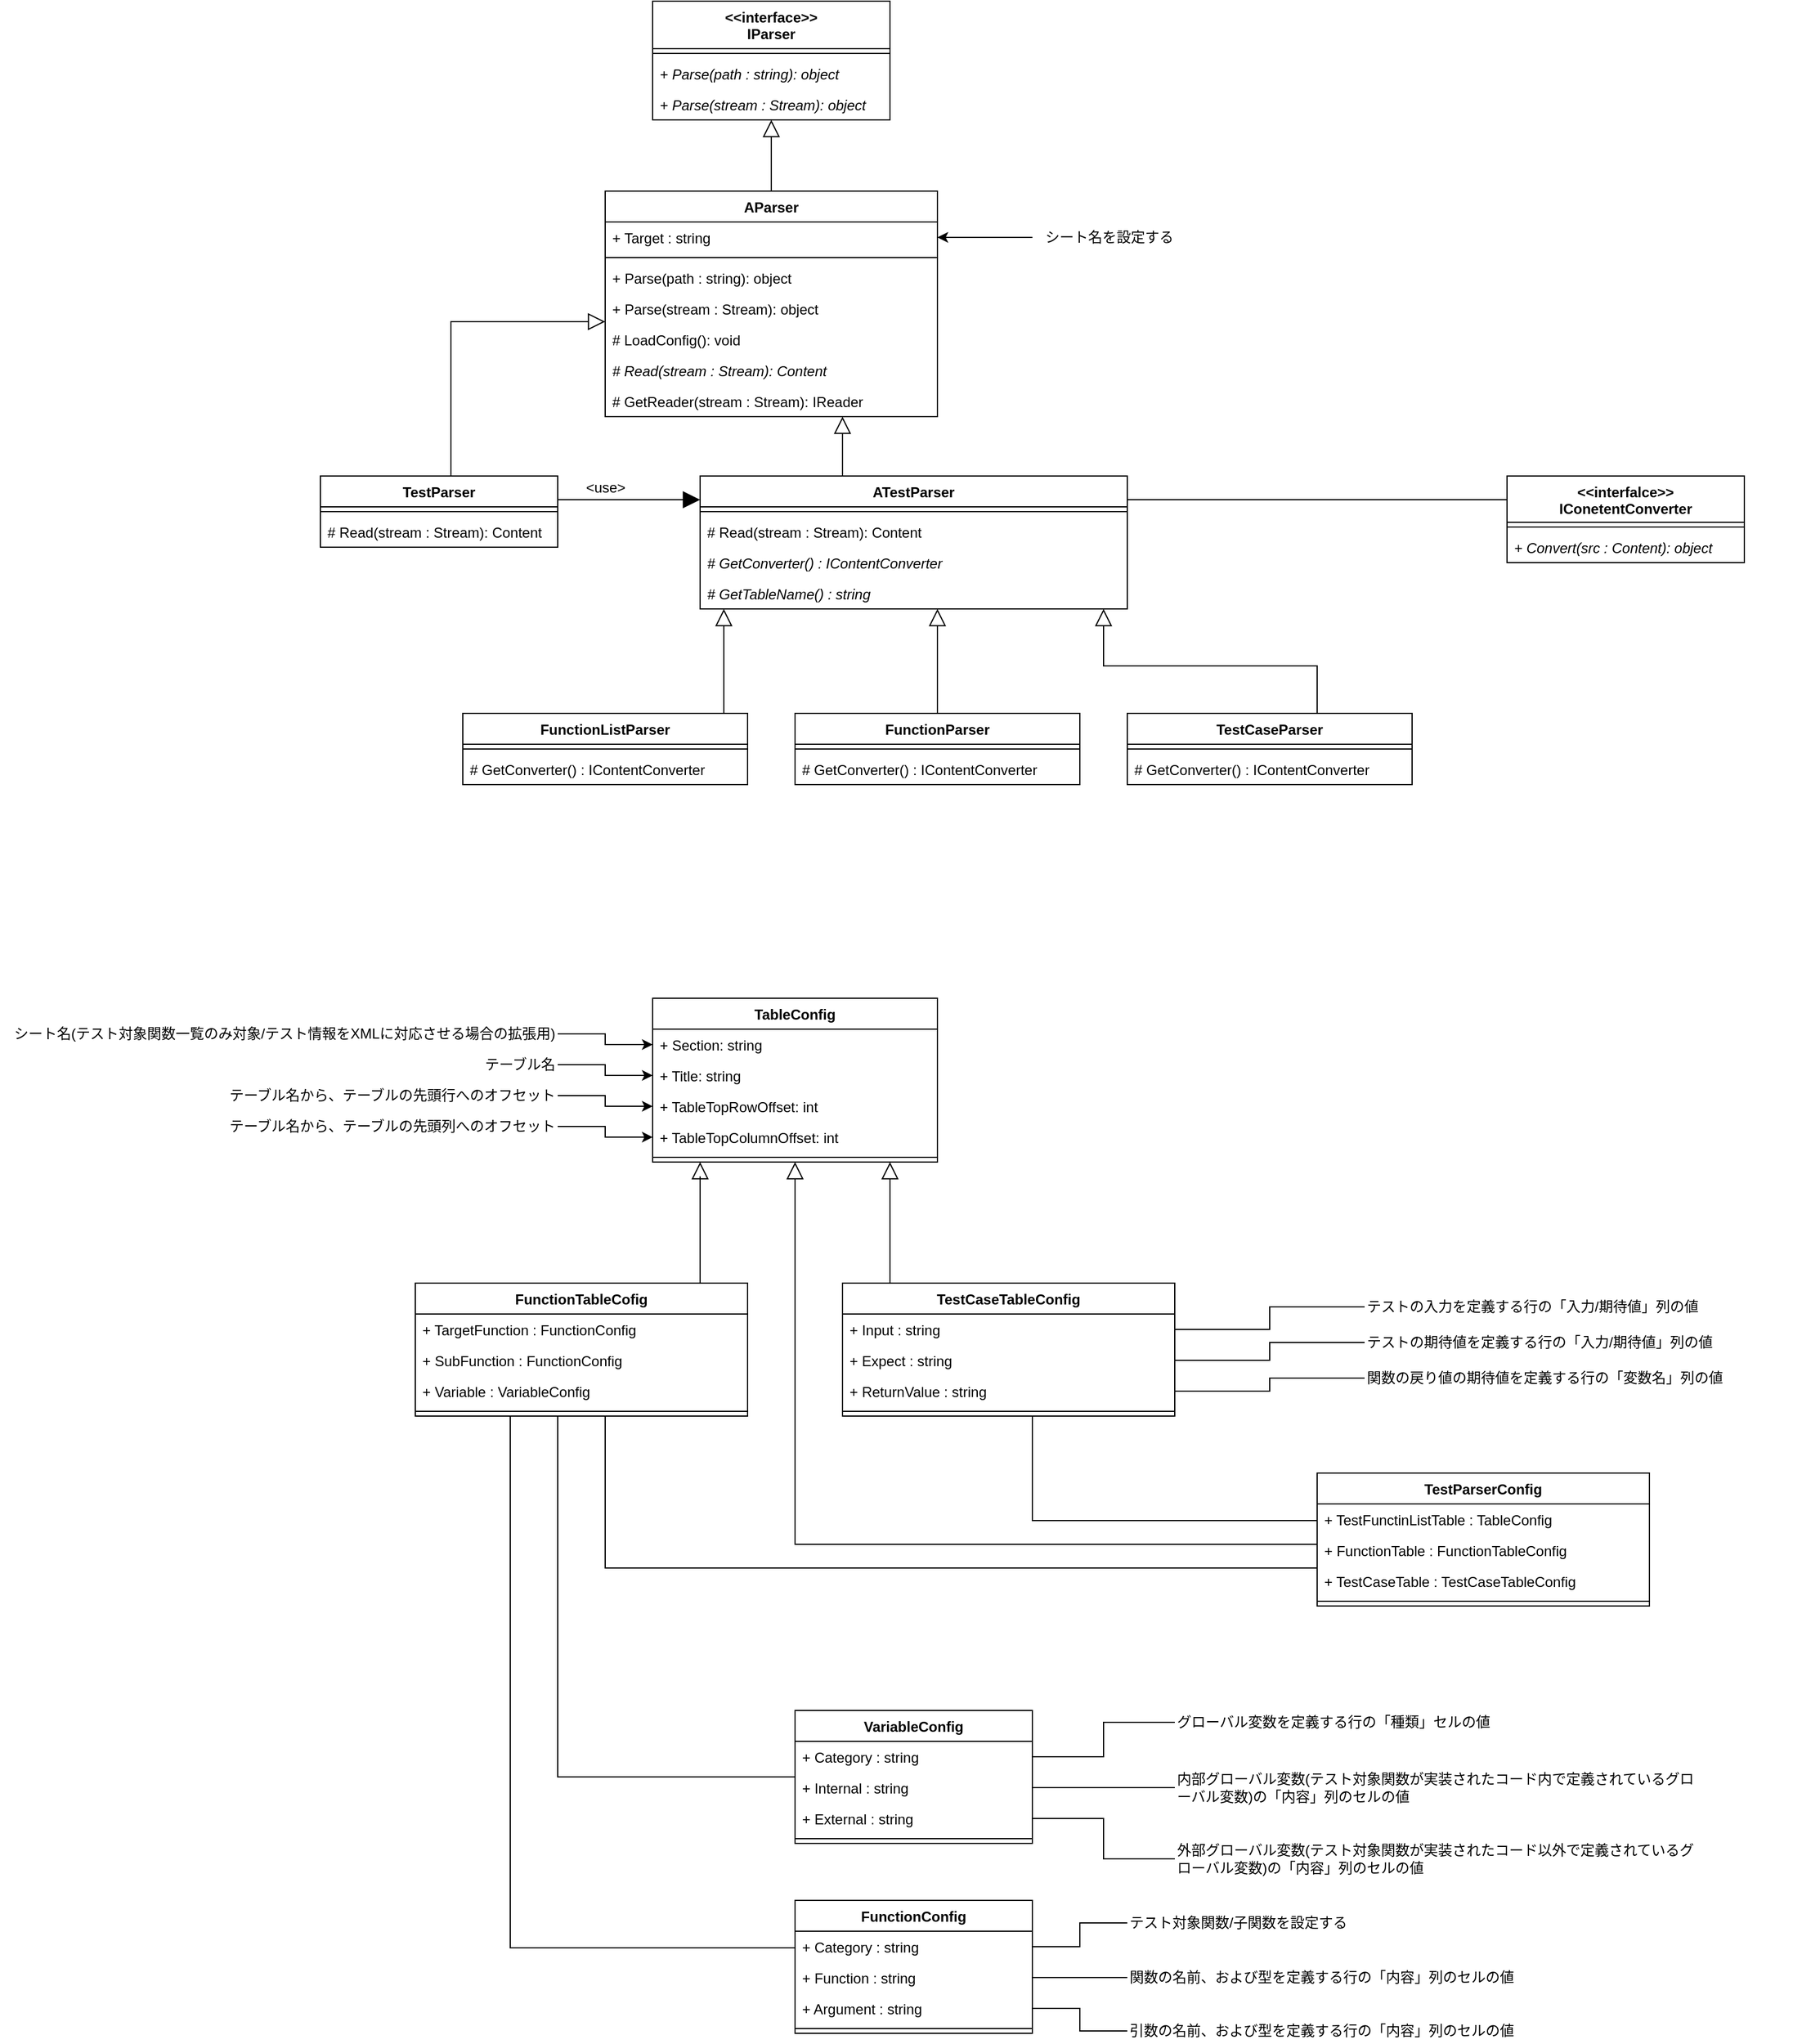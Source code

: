 <mxfile version="12.4.2" type="device" pages="1"><diagram id="spTHavCMqYScO8YYQ04V" name="クラス図"><mxGraphModel dx="1360" dy="862" grid="1" gridSize="10" guides="1" tooltips="1" connect="1" arrows="1" fold="1" page="1" pageScale="1" pageWidth="827" pageHeight="1169" math="0" shadow="0"><root><mxCell id="0"/><mxCell id="1" parent="0"/><mxCell id="JK7-6_gLoNst5rcJjEf--2" value="&lt;&lt;interface&gt;&gt;&#10;IParser" style="swimlane;fontStyle=1;align=center;verticalAlign=top;childLayout=stackLayout;horizontal=1;startSize=40;horizontalStack=0;resizeParent=1;resizeParentMax=0;resizeLast=0;collapsible=1;marginBottom=0;" parent="1" vertex="1"><mxGeometry x="600" y="40" width="200" height="100" as="geometry"/></mxCell><mxCell id="JK7-6_gLoNst5rcJjEf--4" value="" style="line;strokeWidth=1;fillColor=none;align=left;verticalAlign=middle;spacingTop=-1;spacingLeft=3;spacingRight=3;rotatable=0;labelPosition=right;points=[];portConstraint=eastwest;" parent="JK7-6_gLoNst5rcJjEf--2" vertex="1"><mxGeometry y="40" width="200" height="8" as="geometry"/></mxCell><mxCell id="JK7-6_gLoNst5rcJjEf--5" value="+ Parse(path : string): object" style="text;strokeColor=none;fillColor=none;align=left;verticalAlign=top;spacingLeft=4;spacingRight=4;overflow=hidden;rotatable=0;points=[[0,0.5],[1,0.5]];portConstraint=eastwest;fontStyle=2" parent="JK7-6_gLoNst5rcJjEf--2" vertex="1"><mxGeometry y="48" width="200" height="26" as="geometry"/></mxCell><mxCell id="JK7-6_gLoNst5rcJjEf--7" value="+ Parse(stream : Stream): object" style="text;strokeColor=none;fillColor=none;align=left;verticalAlign=top;spacingLeft=4;spacingRight=4;overflow=hidden;rotatable=0;points=[[0,0.5],[1,0.5]];portConstraint=eastwest;fontStyle=2" parent="JK7-6_gLoNst5rcJjEf--2" vertex="1"><mxGeometry y="74" width="200" height="26" as="geometry"/></mxCell><mxCell id="JK7-6_gLoNst5rcJjEf--14" style="edgeStyle=orthogonalEdgeStyle;rounded=0;orthogonalLoop=1;jettySize=auto;html=1;endArrow=block;endFill=0;endSize=12;" parent="1" source="JK7-6_gLoNst5rcJjEf--8" target="G8V6XfRNTD5osLFjZDL1-2" edge="1"><mxGeometry relative="1" as="geometry"><Array as="points"><mxPoint x="430" y="310"/></Array></mxGeometry></mxCell><mxCell id="JK7-6_gLoNst5rcJjEf--54" style="edgeStyle=orthogonalEdgeStyle;rounded=0;orthogonalLoop=1;jettySize=auto;html=1;endArrow=block;endFill=1;endSize=12;" parent="1" source="JK7-6_gLoNst5rcJjEf--8" target="JK7-6_gLoNst5rcJjEf--15" edge="1"><mxGeometry relative="1" as="geometry"><Array as="points"><mxPoint x="630" y="460"/><mxPoint x="630" y="460"/></Array></mxGeometry></mxCell><mxCell id="JK7-6_gLoNst5rcJjEf--72" value="&amp;lt;use&amp;gt;" style="text;html=1;align=center;verticalAlign=middle;resizable=0;points=[];;labelBackgroundColor=#ffffff;" parent="JK7-6_gLoNst5rcJjEf--54" vertex="1" connectable="0"><mxGeometry x="-0.267" y="-2" relative="1" as="geometry"><mxPoint x="-4" y="-12" as="offset"/></mxGeometry></mxCell><mxCell id="JK7-6_gLoNst5rcJjEf--8" value="TestParser" style="swimlane;fontStyle=1;align=center;verticalAlign=top;childLayout=stackLayout;horizontal=1;startSize=26;horizontalStack=0;resizeParent=1;resizeParentMax=0;resizeLast=0;collapsible=1;marginBottom=0;" parent="1" vertex="1"><mxGeometry x="320" y="440" width="200" height="60" as="geometry"/></mxCell><mxCell id="JK7-6_gLoNst5rcJjEf--10" value="" style="line;strokeWidth=1;fillColor=none;align=left;verticalAlign=middle;spacingTop=-1;spacingLeft=3;spacingRight=3;rotatable=0;labelPosition=right;points=[];portConstraint=eastwest;" parent="JK7-6_gLoNst5rcJjEf--8" vertex="1"><mxGeometry y="26" width="200" height="8" as="geometry"/></mxCell><mxCell id="G8V6XfRNTD5osLFjZDL1-13" value="# Read(stream : Stream): Content" style="text;strokeColor=none;fillColor=none;align=left;verticalAlign=top;spacingLeft=4;spacingRight=4;overflow=hidden;rotatable=0;points=[[0,0.5],[1,0.5]];portConstraint=eastwest;fontStyle=0" parent="JK7-6_gLoNst5rcJjEf--8" vertex="1"><mxGeometry y="34" width="200" height="26" as="geometry"/></mxCell><mxCell id="JK7-6_gLoNst5rcJjEf--35" style="edgeStyle=orthogonalEdgeStyle;rounded=0;orthogonalLoop=1;jettySize=auto;html=1;endArrow=block;endFill=0;endSize=12;" parent="1" source="JK7-6_gLoNst5rcJjEf--15" target="G8V6XfRNTD5osLFjZDL1-2" edge="1"><mxGeometry relative="1" as="geometry"><Array as="points"><mxPoint x="760" y="410"/><mxPoint x="760" y="410"/></Array></mxGeometry></mxCell><mxCell id="jK2GOUPiopBh1PpZ3Sit-5" style="edgeStyle=orthogonalEdgeStyle;rounded=0;orthogonalLoop=1;jettySize=auto;html=1;endArrow=none;endFill=0;" edge="1" parent="1" source="JK7-6_gLoNst5rcJjEf--15" target="jK2GOUPiopBh1PpZ3Sit-1"><mxGeometry relative="1" as="geometry"><Array as="points"><mxPoint x="1170" y="460"/><mxPoint x="1170" y="460"/></Array></mxGeometry></mxCell><mxCell id="JK7-6_gLoNst5rcJjEf--15" value="ATestParser" style="swimlane;fontStyle=1;align=center;verticalAlign=top;childLayout=stackLayout;horizontal=1;startSize=26;horizontalStack=0;resizeParent=1;resizeParentMax=0;resizeLast=0;collapsible=1;marginBottom=0;" parent="1" vertex="1"><mxGeometry x="640" y="440" width="360" height="112" as="geometry"/></mxCell><mxCell id="JK7-6_gLoNst5rcJjEf--17" value="" style="line;strokeWidth=1;fillColor=none;align=left;verticalAlign=middle;spacingTop=-1;spacingLeft=3;spacingRight=3;rotatable=0;labelPosition=right;points=[];portConstraint=eastwest;" parent="JK7-6_gLoNst5rcJjEf--15" vertex="1"><mxGeometry y="26" width="360" height="8" as="geometry"/></mxCell><mxCell id="G8V6XfRNTD5osLFjZDL1-14" value="# Read(stream : Stream): Content" style="text;strokeColor=none;fillColor=none;align=left;verticalAlign=top;spacingLeft=4;spacingRight=4;overflow=hidden;rotatable=0;points=[[0,0.5],[1,0.5]];portConstraint=eastwest;fontStyle=0" parent="JK7-6_gLoNst5rcJjEf--15" vertex="1"><mxGeometry y="34" width="360" height="26" as="geometry"/></mxCell><mxCell id="JK7-6_gLoNst5rcJjEf--24" value="# GetConverter() : IContentConverter" style="text;strokeColor=none;fillColor=none;align=left;verticalAlign=top;spacingLeft=4;spacingRight=4;overflow=hidden;rotatable=0;points=[[0,0.5],[1,0.5]];portConstraint=eastwest;fontStyle=2" parent="JK7-6_gLoNst5rcJjEf--15" vertex="1"><mxGeometry y="60" width="360" height="26" as="geometry"/></mxCell><mxCell id="GQNE3I5-sgwku4yrXlAy-1" value="# GetTableName() : string" style="text;strokeColor=none;fillColor=none;align=left;verticalAlign=top;spacingLeft=4;spacingRight=4;overflow=hidden;rotatable=0;points=[[0,0.5],[1,0.5]];portConstraint=eastwest;fontStyle=2" parent="JK7-6_gLoNst5rcJjEf--15" vertex="1"><mxGeometry y="86" width="360" height="26" as="geometry"/></mxCell><mxCell id="JK7-6_gLoNst5rcJjEf--41" style="edgeStyle=orthogonalEdgeStyle;rounded=0;orthogonalLoop=1;jettySize=auto;html=1;endArrow=block;endFill=0;endSize=12;" parent="1" source="JK7-6_gLoNst5rcJjEf--36" target="JK7-6_gLoNst5rcJjEf--15" edge="1"><mxGeometry relative="1" as="geometry"><Array as="points"><mxPoint x="660" y="630"/><mxPoint x="660" y="630"/></Array></mxGeometry></mxCell><mxCell id="JK7-6_gLoNst5rcJjEf--36" value="FunctionListParser" style="swimlane;fontStyle=1;align=center;verticalAlign=top;childLayout=stackLayout;horizontal=1;startSize=26;horizontalStack=0;resizeParent=1;resizeParentMax=0;resizeLast=0;collapsible=1;marginBottom=0;" parent="1" vertex="1"><mxGeometry x="440" y="640" width="240" height="60" as="geometry"/></mxCell><mxCell id="JK7-6_gLoNst5rcJjEf--38" value="" style="line;strokeWidth=1;fillColor=none;align=left;verticalAlign=middle;spacingTop=-1;spacingLeft=3;spacingRight=3;rotatable=0;labelPosition=right;points=[];portConstraint=eastwest;" parent="JK7-6_gLoNst5rcJjEf--36" vertex="1"><mxGeometry y="26" width="240" height="8" as="geometry"/></mxCell><mxCell id="JK7-6_gLoNst5rcJjEf--55" value="# GetConverter() : IContentConverter" style="text;strokeColor=none;fillColor=none;align=left;verticalAlign=top;spacingLeft=4;spacingRight=4;overflow=hidden;rotatable=0;points=[[0,0.5],[1,0.5]];portConstraint=eastwest;fontStyle=0" parent="JK7-6_gLoNst5rcJjEf--36" vertex="1"><mxGeometry y="34" width="240" height="26" as="geometry"/></mxCell><mxCell id="JK7-6_gLoNst5rcJjEf--48" style="edgeStyle=orthogonalEdgeStyle;rounded=0;orthogonalLoop=1;jettySize=auto;html=1;endArrow=block;endFill=0;endSize=12;" parent="1" source="JK7-6_gLoNst5rcJjEf--44" target="JK7-6_gLoNst5rcJjEf--15" edge="1"><mxGeometry relative="1" as="geometry"><Array as="points"><mxPoint x="840" y="700"/><mxPoint x="840" y="700"/></Array></mxGeometry></mxCell><mxCell id="JK7-6_gLoNst5rcJjEf--44" value="FunctionParser" style="swimlane;fontStyle=1;align=center;verticalAlign=top;childLayout=stackLayout;horizontal=1;startSize=26;horizontalStack=0;resizeParent=1;resizeParentMax=0;resizeLast=0;collapsible=1;marginBottom=0;" parent="1" vertex="1"><mxGeometry x="720" y="640" width="240" height="60" as="geometry"/></mxCell><mxCell id="JK7-6_gLoNst5rcJjEf--46" value="" style="line;strokeWidth=1;fillColor=none;align=left;verticalAlign=middle;spacingTop=-1;spacingLeft=3;spacingRight=3;rotatable=0;labelPosition=right;points=[];portConstraint=eastwest;" parent="JK7-6_gLoNst5rcJjEf--44" vertex="1"><mxGeometry y="26" width="240" height="8" as="geometry"/></mxCell><mxCell id="JK7-6_gLoNst5rcJjEf--56" value="# GetConverter() : IContentConverter" style="text;strokeColor=none;fillColor=none;align=left;verticalAlign=top;spacingLeft=4;spacingRight=4;overflow=hidden;rotatable=0;points=[[0,0.5],[1,0.5]];portConstraint=eastwest;fontStyle=0" parent="JK7-6_gLoNst5rcJjEf--44" vertex="1"><mxGeometry y="34" width="240" height="26" as="geometry"/></mxCell><mxCell id="JK7-6_gLoNst5rcJjEf--53" style="edgeStyle=orthogonalEdgeStyle;rounded=0;orthogonalLoop=1;jettySize=auto;html=1;endArrow=block;endFill=0;endSize=12;" parent="1" source="JK7-6_gLoNst5rcJjEf--49" target="JK7-6_gLoNst5rcJjEf--15" edge="1"><mxGeometry relative="1" as="geometry"><Array as="points"><mxPoint x="1160" y="600"/><mxPoint x="980" y="600"/></Array></mxGeometry></mxCell><mxCell id="JK7-6_gLoNst5rcJjEf--49" value="TestCaseParser" style="swimlane;fontStyle=1;align=center;verticalAlign=top;childLayout=stackLayout;horizontal=1;startSize=26;horizontalStack=0;resizeParent=1;resizeParentMax=0;resizeLast=0;collapsible=1;marginBottom=0;" parent="1" vertex="1"><mxGeometry x="1000" y="640" width="240" height="60" as="geometry"/></mxCell><mxCell id="JK7-6_gLoNst5rcJjEf--51" value="" style="line;strokeWidth=1;fillColor=none;align=left;verticalAlign=middle;spacingTop=-1;spacingLeft=3;spacingRight=3;rotatable=0;labelPosition=right;points=[];portConstraint=eastwest;" parent="JK7-6_gLoNst5rcJjEf--49" vertex="1"><mxGeometry y="26" width="240" height="8" as="geometry"/></mxCell><mxCell id="JK7-6_gLoNst5rcJjEf--57" value="# GetConverter() : IContentConverter" style="text;strokeColor=none;fillColor=none;align=left;verticalAlign=top;spacingLeft=4;spacingRight=4;overflow=hidden;rotatable=0;points=[[0,0.5],[1,0.5]];portConstraint=eastwest;fontStyle=0" parent="JK7-6_gLoNst5rcJjEf--49" vertex="1"><mxGeometry y="34" width="240" height="26" as="geometry"/></mxCell><mxCell id="JK7-6_gLoNst5rcJjEf--74" style="edgeStyle=orthogonalEdgeStyle;rounded=0;orthogonalLoop=1;jettySize=auto;html=1;endArrow=none;endFill=0;endSize=12;" parent="1" source="JK7-6_gLoNst5rcJjEf--59" target="PI6QMXlddFn2ghbUvLN_-33" edge="1"><mxGeometry relative="1" as="geometry"><Array as="points"><mxPoint x="560" y="1360"/></Array></mxGeometry></mxCell><mxCell id="PI6QMXlddFn2ghbUvLN_-66" style="edgeStyle=orthogonalEdgeStyle;rounded=0;orthogonalLoop=1;jettySize=auto;html=1;endArrow=none;endFill=0;endSize=12;" parent="1" source="JK7-6_gLoNst5rcJjEf--59" target="PI6QMXlddFn2ghbUvLN_-41" edge="1"><mxGeometry relative="1" as="geometry"><Array as="points"><mxPoint x="920" y="1320"/></Array></mxGeometry></mxCell><mxCell id="JK7-6_gLoNst5rcJjEf--59" value="TestParserConfig" style="swimlane;fontStyle=1;align=center;verticalAlign=top;childLayout=stackLayout;horizontal=1;startSize=26;horizontalStack=0;resizeParent=1;resizeParentMax=0;resizeLast=0;collapsible=1;marginBottom=0;" parent="1" vertex="1"><mxGeometry x="1160" y="1280" width="280" height="112" as="geometry"/></mxCell><mxCell id="JK7-6_gLoNst5rcJjEf--60" value="+ TestFunctinListTable : TableConfig" style="text;strokeColor=none;fillColor=none;align=left;verticalAlign=top;spacingLeft=4;spacingRight=4;overflow=hidden;rotatable=0;points=[[0,0.5],[1,0.5]];portConstraint=eastwest;" parent="JK7-6_gLoNst5rcJjEf--59" vertex="1"><mxGeometry y="26" width="280" height="26" as="geometry"/></mxCell><mxCell id="JK7-6_gLoNst5rcJjEf--69" value="+ FunctionTable : FunctionTableConfig" style="text;strokeColor=none;fillColor=none;align=left;verticalAlign=top;spacingLeft=4;spacingRight=4;overflow=hidden;rotatable=0;points=[[0,0.5],[1,0.5]];portConstraint=eastwest;" parent="JK7-6_gLoNst5rcJjEf--59" vertex="1"><mxGeometry y="52" width="280" height="26" as="geometry"/></mxCell><mxCell id="JK7-6_gLoNst5rcJjEf--70" value="+ TestCaseTable : TestCaseTableConfig" style="text;strokeColor=none;fillColor=none;align=left;verticalAlign=top;spacingLeft=4;spacingRight=4;overflow=hidden;rotatable=0;points=[[0,0.5],[1,0.5]];portConstraint=eastwest;" parent="JK7-6_gLoNst5rcJjEf--59" vertex="1"><mxGeometry y="78" width="280" height="26" as="geometry"/></mxCell><mxCell id="JK7-6_gLoNst5rcJjEf--61" value="" style="line;strokeWidth=1;fillColor=none;align=left;verticalAlign=middle;spacingTop=-1;spacingLeft=3;spacingRight=3;rotatable=0;labelPosition=right;points=[];portConstraint=eastwest;" parent="JK7-6_gLoNst5rcJjEf--59" vertex="1"><mxGeometry y="104" width="280" height="8" as="geometry"/></mxCell><mxCell id="JK7-6_gLoNst5rcJjEf--63" value="TableConfig" style="swimlane;fontStyle=1;align=center;verticalAlign=top;childLayout=stackLayout;horizontal=1;startSize=26;horizontalStack=0;resizeParent=1;resizeParentMax=0;resizeLast=0;collapsible=1;marginBottom=0;" parent="1" vertex="1"><mxGeometry x="600" y="880" width="240" height="138" as="geometry"/></mxCell><mxCell id="JK7-6_gLoNst5rcJjEf--64" value="+ Section: string" style="text;strokeColor=none;fillColor=none;align=left;verticalAlign=top;spacingLeft=4;spacingRight=4;overflow=hidden;rotatable=0;points=[[0,0.5],[1,0.5]];portConstraint=eastwest;" parent="JK7-6_gLoNst5rcJjEf--63" vertex="1"><mxGeometry y="26" width="240" height="26" as="geometry"/></mxCell><mxCell id="JK7-6_gLoNst5rcJjEf--68" value="+ Title: string" style="text;strokeColor=none;fillColor=none;align=left;verticalAlign=top;spacingLeft=4;spacingRight=4;overflow=hidden;rotatable=0;points=[[0,0.5],[1,0.5]];portConstraint=eastwest;" parent="JK7-6_gLoNst5rcJjEf--63" vertex="1"><mxGeometry y="52" width="240" height="26" as="geometry"/></mxCell><mxCell id="JK7-6_gLoNst5rcJjEf--66" value="+ TableTopRowOffset: int" style="text;strokeColor=none;fillColor=none;align=left;verticalAlign=top;spacingLeft=4;spacingRight=4;overflow=hidden;rotatable=0;points=[[0,0.5],[1,0.5]];portConstraint=eastwest;" parent="JK7-6_gLoNst5rcJjEf--63" vertex="1"><mxGeometry y="78" width="240" height="26" as="geometry"/></mxCell><mxCell id="JK7-6_gLoNst5rcJjEf--67" value="+ TableTopColumnOffset: int" style="text;strokeColor=none;fillColor=none;align=left;verticalAlign=top;spacingLeft=4;spacingRight=4;overflow=hidden;rotatable=0;points=[[0,0.5],[1,0.5]];portConstraint=eastwest;" parent="JK7-6_gLoNst5rcJjEf--63" vertex="1"><mxGeometry y="104" width="240" height="26" as="geometry"/></mxCell><mxCell id="JK7-6_gLoNst5rcJjEf--65" value="" style="line;strokeWidth=1;fillColor=none;align=left;verticalAlign=middle;spacingTop=-1;spacingLeft=3;spacingRight=3;rotatable=0;labelPosition=right;points=[];portConstraint=eastwest;" parent="JK7-6_gLoNst5rcJjEf--63" vertex="1"><mxGeometry y="130" width="240" height="8" as="geometry"/></mxCell><mxCell id="G8V6XfRNTD5osLFjZDL1-12" style="edgeStyle=orthogonalEdgeStyle;rounded=0;orthogonalLoop=1;jettySize=auto;html=1;endSize=12;endArrow=block;endFill=0;" parent="1" source="G8V6XfRNTD5osLFjZDL1-2" target="JK7-6_gLoNst5rcJjEf--2" edge="1"><mxGeometry relative="1" as="geometry"><Array as="points"><mxPoint x="700" y="220"/><mxPoint x="700" y="220"/></Array></mxGeometry></mxCell><mxCell id="G8V6XfRNTD5osLFjZDL1-2" value="AParser" style="swimlane;fontStyle=1;align=center;verticalAlign=top;childLayout=stackLayout;horizontal=1;startSize=26;horizontalStack=0;resizeParent=1;resizeParentMax=0;resizeLast=0;collapsible=1;marginBottom=0;" parent="1" vertex="1"><mxGeometry x="560" y="200" width="280" height="190" as="geometry"/></mxCell><mxCell id="G8V6XfRNTD5osLFjZDL1-1" value="+ Target : string" style="text;strokeColor=none;fillColor=none;align=left;verticalAlign=top;spacingLeft=4;spacingRight=4;overflow=hidden;rotatable=0;points=[[0,0.5],[1,0.5]];portConstraint=eastwest;fontStyle=0" parent="G8V6XfRNTD5osLFjZDL1-2" vertex="1"><mxGeometry y="26" width="280" height="26" as="geometry"/></mxCell><mxCell id="G8V6XfRNTD5osLFjZDL1-4" value="" style="line;strokeWidth=1;fillColor=none;align=left;verticalAlign=middle;spacingTop=-1;spacingLeft=3;spacingRight=3;rotatable=0;labelPosition=right;points=[];portConstraint=eastwest;" parent="G8V6XfRNTD5osLFjZDL1-2" vertex="1"><mxGeometry y="52" width="280" height="8" as="geometry"/></mxCell><mxCell id="G8V6XfRNTD5osLFjZDL1-5" value="+ Parse(path : string): object" style="text;strokeColor=none;fillColor=none;align=left;verticalAlign=top;spacingLeft=4;spacingRight=4;overflow=hidden;rotatable=0;points=[[0,0.5],[1,0.5]];portConstraint=eastwest;fontStyle=0" parent="G8V6XfRNTD5osLFjZDL1-2" vertex="1"><mxGeometry y="60" width="280" height="26" as="geometry"/></mxCell><mxCell id="G8V6XfRNTD5osLFjZDL1-6" value="+ Parse(stream : Stream): object" style="text;strokeColor=none;fillColor=none;align=left;verticalAlign=top;spacingLeft=4;spacingRight=4;overflow=hidden;rotatable=0;points=[[0,0.5],[1,0.5]];portConstraint=eastwest;fontStyle=0" parent="G8V6XfRNTD5osLFjZDL1-2" vertex="1"><mxGeometry y="86" width="280" height="26" as="geometry"/></mxCell><mxCell id="GQNE3I5-sgwku4yrXlAy-4" value="# LoadConfig(): void" style="text;strokeColor=none;fillColor=none;align=left;verticalAlign=top;spacingLeft=4;spacingRight=4;overflow=hidden;rotatable=0;points=[[0,0.5],[1,0.5]];portConstraint=eastwest;fontStyle=0" parent="G8V6XfRNTD5osLFjZDL1-2" vertex="1"><mxGeometry y="112" width="280" height="26" as="geometry"/></mxCell><mxCell id="G8V6XfRNTD5osLFjZDL1-8" value="# Read(stream : Stream): Content" style="text;strokeColor=none;fillColor=none;align=left;verticalAlign=top;spacingLeft=4;spacingRight=4;overflow=hidden;rotatable=0;points=[[0,0.5],[1,0.5]];portConstraint=eastwest;fontStyle=2" parent="G8V6XfRNTD5osLFjZDL1-2" vertex="1"><mxGeometry y="138" width="280" height="26" as="geometry"/></mxCell><mxCell id="PI6QMXlddFn2ghbUvLN_-1" value="# GetReader(stream : Stream): IReader" style="text;strokeColor=none;fillColor=none;align=left;verticalAlign=top;spacingLeft=4;spacingRight=4;overflow=hidden;rotatable=0;points=[[0,0.5],[1,0.5]];portConstraint=eastwest;fontStyle=0" parent="G8V6XfRNTD5osLFjZDL1-2" vertex="1"><mxGeometry y="164" width="280" height="26" as="geometry"/></mxCell><mxCell id="PI6QMXlddFn2ghbUvLN_-4" style="edgeStyle=orthogonalEdgeStyle;rounded=0;orthogonalLoop=1;jettySize=auto;html=1;" parent="1" source="PI6QMXlddFn2ghbUvLN_-3" target="JK7-6_gLoNst5rcJjEf--68" edge="1"><mxGeometry relative="1" as="geometry"/></mxCell><mxCell id="PI6QMXlddFn2ghbUvLN_-3" value="テーブル名" style="text;html=1;strokeColor=none;fillColor=none;align=right;verticalAlign=middle;whiteSpace=wrap;rounded=0;" parent="1" vertex="1"><mxGeometry x="427" y="926" width="93" height="20" as="geometry"/></mxCell><mxCell id="PI6QMXlddFn2ghbUvLN_-6" style="edgeStyle=orthogonalEdgeStyle;rounded=0;orthogonalLoop=1;jettySize=auto;html=1;" parent="1" source="PI6QMXlddFn2ghbUvLN_-5" target="JK7-6_gLoNst5rcJjEf--64" edge="1"><mxGeometry relative="1" as="geometry"><Array as="points"/></mxGeometry></mxCell><mxCell id="PI6QMXlddFn2ghbUvLN_-5" value="シート名(テスト対象関数一覧のみ対象/テスト情報をXMLに対応させる場合の拡張用)" style="text;html=1;strokeColor=none;fillColor=none;align=right;verticalAlign=middle;whiteSpace=wrap;rounded=0;" parent="1" vertex="1"><mxGeometry x="50" y="900" width="470" height="20" as="geometry"/></mxCell><mxCell id="PI6QMXlddFn2ghbUvLN_-8" style="edgeStyle=orthogonalEdgeStyle;rounded=0;orthogonalLoop=1;jettySize=auto;html=1;" parent="1" source="PI6QMXlddFn2ghbUvLN_-7" target="JK7-6_gLoNst5rcJjEf--66" edge="1"><mxGeometry relative="1" as="geometry"/></mxCell><mxCell id="PI6QMXlddFn2ghbUvLN_-7" value="テーブル名から、テーブルの先頭行へのオフセット" style="text;html=1;strokeColor=none;fillColor=none;align=right;verticalAlign=middle;whiteSpace=wrap;rounded=0;" parent="1" vertex="1"><mxGeometry x="187" y="952" width="333" height="20" as="geometry"/></mxCell><mxCell id="PI6QMXlddFn2ghbUvLN_-10" style="edgeStyle=orthogonalEdgeStyle;rounded=0;orthogonalLoop=1;jettySize=auto;html=1;" parent="1" source="PI6QMXlddFn2ghbUvLN_-9" target="JK7-6_gLoNst5rcJjEf--67" edge="1"><mxGeometry relative="1" as="geometry"/></mxCell><mxCell id="PI6QMXlddFn2ghbUvLN_-9" value="テーブル名から、テーブルの先頭列へのオフセット" style="text;html=1;strokeColor=none;fillColor=none;align=right;verticalAlign=middle;whiteSpace=wrap;rounded=0;" parent="1" vertex="1"><mxGeometry x="187" y="978" width="333" height="20" as="geometry"/></mxCell><mxCell id="PI6QMXlddFn2ghbUvLN_-18" value="FunctionConfig" style="swimlane;fontStyle=1;align=center;verticalAlign=top;childLayout=stackLayout;horizontal=1;startSize=26;horizontalStack=0;resizeParent=1;resizeParentMax=0;resizeLast=0;collapsible=1;marginBottom=0;" parent="1" vertex="1"><mxGeometry x="720" y="1640" width="200" height="112" as="geometry"/></mxCell><mxCell id="PI6QMXlddFn2ghbUvLN_-19" value="+ Category : string" style="text;strokeColor=none;fillColor=none;align=left;verticalAlign=top;spacingLeft=4;spacingRight=4;overflow=hidden;rotatable=0;points=[[0,0.5],[1,0.5]];portConstraint=eastwest;" parent="PI6QMXlddFn2ghbUvLN_-18" vertex="1"><mxGeometry y="26" width="200" height="26" as="geometry"/></mxCell><mxCell id="PI6QMXlddFn2ghbUvLN_-20" value="+ Function : string" style="text;strokeColor=none;fillColor=none;align=left;verticalAlign=top;spacingLeft=4;spacingRight=4;overflow=hidden;rotatable=0;points=[[0,0.5],[1,0.5]];portConstraint=eastwest;" parent="PI6QMXlddFn2ghbUvLN_-18" vertex="1"><mxGeometry y="52" width="200" height="26" as="geometry"/></mxCell><mxCell id="PI6QMXlddFn2ghbUvLN_-21" value="+ Argument : string" style="text;strokeColor=none;fillColor=none;align=left;verticalAlign=top;spacingLeft=4;spacingRight=4;overflow=hidden;rotatable=0;points=[[0,0.5],[1,0.5]];portConstraint=eastwest;" parent="PI6QMXlddFn2ghbUvLN_-18" vertex="1"><mxGeometry y="78" width="200" height="26" as="geometry"/></mxCell><mxCell id="PI6QMXlddFn2ghbUvLN_-22" value="" style="line;strokeWidth=1;fillColor=none;align=left;verticalAlign=middle;spacingTop=-1;spacingLeft=3;spacingRight=3;rotatable=0;labelPosition=right;points=[];portConstraint=eastwest;" parent="PI6QMXlddFn2ghbUvLN_-18" vertex="1"><mxGeometry y="104" width="200" height="8" as="geometry"/></mxCell><mxCell id="PI6QMXlddFn2ghbUvLN_-28" value="VariableConfig" style="swimlane;fontStyle=1;align=center;verticalAlign=top;childLayout=stackLayout;horizontal=1;startSize=26;horizontalStack=0;resizeParent=1;resizeParentMax=0;resizeLast=0;collapsible=1;marginBottom=0;" parent="1" vertex="1"><mxGeometry x="720" y="1480" width="200" height="112" as="geometry"/></mxCell><mxCell id="PI6QMXlddFn2ghbUvLN_-29" value="+ Category : string" style="text;strokeColor=none;fillColor=none;align=left;verticalAlign=top;spacingLeft=4;spacingRight=4;overflow=hidden;rotatable=0;points=[[0,0.5],[1,0.5]];portConstraint=eastwest;" parent="PI6QMXlddFn2ghbUvLN_-28" vertex="1"><mxGeometry y="26" width="200" height="26" as="geometry"/></mxCell><mxCell id="PI6QMXlddFn2ghbUvLN_-30" value="+ Internal : string" style="text;strokeColor=none;fillColor=none;align=left;verticalAlign=top;spacingLeft=4;spacingRight=4;overflow=hidden;rotatable=0;points=[[0,0.5],[1,0.5]];portConstraint=eastwest;" parent="PI6QMXlddFn2ghbUvLN_-28" vertex="1"><mxGeometry y="52" width="200" height="26" as="geometry"/></mxCell><mxCell id="PI6QMXlddFn2ghbUvLN_-31" value="+ External : string" style="text;strokeColor=none;fillColor=none;align=left;verticalAlign=top;spacingLeft=4;spacingRight=4;overflow=hidden;rotatable=0;points=[[0,0.5],[1,0.5]];portConstraint=eastwest;" parent="PI6QMXlddFn2ghbUvLN_-28" vertex="1"><mxGeometry y="78" width="200" height="26" as="geometry"/></mxCell><mxCell id="PI6QMXlddFn2ghbUvLN_-32" value="" style="line;strokeWidth=1;fillColor=none;align=left;verticalAlign=middle;spacingTop=-1;spacingLeft=3;spacingRight=3;rotatable=0;labelPosition=right;points=[];portConstraint=eastwest;" parent="PI6QMXlddFn2ghbUvLN_-28" vertex="1"><mxGeometry y="104" width="200" height="8" as="geometry"/></mxCell><mxCell id="PI6QMXlddFn2ghbUvLN_-38" style="edgeStyle=orthogonalEdgeStyle;rounded=0;orthogonalLoop=1;jettySize=auto;html=1;endArrow=block;endFill=0;endSize=12;" parent="1" source="PI6QMXlddFn2ghbUvLN_-33" target="JK7-6_gLoNst5rcJjEf--63" edge="1"><mxGeometry relative="1" as="geometry"><Array as="points"><mxPoint x="640" y="1030"/><mxPoint x="640" y="1030"/></Array></mxGeometry></mxCell><mxCell id="PI6QMXlddFn2ghbUvLN_-39" style="edgeStyle=orthogonalEdgeStyle;rounded=0;orthogonalLoop=1;jettySize=auto;html=1;endArrow=none;endFill=0;endSize=12;" parent="1" source="PI6QMXlddFn2ghbUvLN_-33" target="PI6QMXlddFn2ghbUvLN_-28" edge="1"><mxGeometry relative="1" as="geometry"><Array as="points"><mxPoint x="520" y="1536"/></Array></mxGeometry></mxCell><mxCell id="PI6QMXlddFn2ghbUvLN_-40" style="edgeStyle=orthogonalEdgeStyle;rounded=0;orthogonalLoop=1;jettySize=auto;html=1;endArrow=none;endFill=0;endSize=12;" parent="1" source="PI6QMXlddFn2ghbUvLN_-33" target="PI6QMXlddFn2ghbUvLN_-18" edge="1"><mxGeometry relative="1" as="geometry"><Array as="points"><mxPoint x="480" y="1680"/></Array></mxGeometry></mxCell><mxCell id="PI6QMXlddFn2ghbUvLN_-33" value="FunctionTableCofig" style="swimlane;fontStyle=1;align=center;verticalAlign=top;childLayout=stackLayout;horizontal=1;startSize=26;horizontalStack=0;resizeParent=1;resizeParentMax=0;resizeLast=0;collapsible=1;marginBottom=0;" parent="1" vertex="1"><mxGeometry x="400" y="1120" width="280" height="112" as="geometry"/></mxCell><mxCell id="PI6QMXlddFn2ghbUvLN_-34" value="+ TargetFunction : FunctionConfig" style="text;strokeColor=none;fillColor=none;align=left;verticalAlign=top;spacingLeft=4;spacingRight=4;overflow=hidden;rotatable=0;points=[[0,0.5],[1,0.5]];portConstraint=eastwest;" parent="PI6QMXlddFn2ghbUvLN_-33" vertex="1"><mxGeometry y="26" width="280" height="26" as="geometry"/></mxCell><mxCell id="PI6QMXlddFn2ghbUvLN_-35" value="+ SubFunction : FunctionConfig" style="text;strokeColor=none;fillColor=none;align=left;verticalAlign=top;spacingLeft=4;spacingRight=4;overflow=hidden;rotatable=0;points=[[0,0.5],[1,0.5]];portConstraint=eastwest;" parent="PI6QMXlddFn2ghbUvLN_-33" vertex="1"><mxGeometry y="52" width="280" height="26" as="geometry"/></mxCell><mxCell id="PI6QMXlddFn2ghbUvLN_-36" value="+ Variable : VariableConfig" style="text;strokeColor=none;fillColor=none;align=left;verticalAlign=top;spacingLeft=4;spacingRight=4;overflow=hidden;rotatable=0;points=[[0,0.5],[1,0.5]];portConstraint=eastwest;" parent="PI6QMXlddFn2ghbUvLN_-33" vertex="1"><mxGeometry y="78" width="280" height="26" as="geometry"/></mxCell><mxCell id="PI6QMXlddFn2ghbUvLN_-37" value="" style="line;strokeWidth=1;fillColor=none;align=left;verticalAlign=middle;spacingTop=-1;spacingLeft=3;spacingRight=3;rotatable=0;labelPosition=right;points=[];portConstraint=eastwest;" parent="PI6QMXlddFn2ghbUvLN_-33" vertex="1"><mxGeometry y="104" width="280" height="8" as="geometry"/></mxCell><mxCell id="AJLCiLHEY6lf_zDKLjIT-2" style="edgeStyle=orthogonalEdgeStyle;rounded=0;orthogonalLoop=1;jettySize=auto;html=1;endArrow=block;endFill=0;endSize=12;" parent="1" source="PI6QMXlddFn2ghbUvLN_-41" target="JK7-6_gLoNst5rcJjEf--63" edge="1"><mxGeometry relative="1" as="geometry"><Array as="points"><mxPoint x="800" y="1060"/><mxPoint x="800" y="1060"/></Array></mxGeometry></mxCell><mxCell id="PI6QMXlddFn2ghbUvLN_-41" value="TestCaseTableConfig" style="swimlane;fontStyle=1;align=center;verticalAlign=top;childLayout=stackLayout;horizontal=1;startSize=26;horizontalStack=0;resizeParent=1;resizeParentMax=0;resizeLast=0;collapsible=1;marginBottom=0;" parent="1" vertex="1"><mxGeometry x="760" y="1120" width="280" height="112" as="geometry"/></mxCell><mxCell id="PI6QMXlddFn2ghbUvLN_-42" value="+ Input : string" style="text;strokeColor=none;fillColor=none;align=left;verticalAlign=top;spacingLeft=4;spacingRight=4;overflow=hidden;rotatable=0;points=[[0,0.5],[1,0.5]];portConstraint=eastwest;" parent="PI6QMXlddFn2ghbUvLN_-41" vertex="1"><mxGeometry y="26" width="280" height="26" as="geometry"/></mxCell><mxCell id="PI6QMXlddFn2ghbUvLN_-43" value="+ Expect : string" style="text;strokeColor=none;fillColor=none;align=left;verticalAlign=top;spacingLeft=4;spacingRight=4;overflow=hidden;rotatable=0;points=[[0,0.5],[1,0.5]];portConstraint=eastwest;" parent="PI6QMXlddFn2ghbUvLN_-41" vertex="1"><mxGeometry y="52" width="280" height="26" as="geometry"/></mxCell><mxCell id="PI6QMXlddFn2ghbUvLN_-44" value="+ ReturnValue : string" style="text;strokeColor=none;fillColor=none;align=left;verticalAlign=top;spacingLeft=4;spacingRight=4;overflow=hidden;rotatable=0;points=[[0,0.5],[1,0.5]];portConstraint=eastwest;" parent="PI6QMXlddFn2ghbUvLN_-41" vertex="1"><mxGeometry y="78" width="280" height="26" as="geometry"/></mxCell><mxCell id="PI6QMXlddFn2ghbUvLN_-45" value="" style="line;strokeWidth=1;fillColor=none;align=left;verticalAlign=middle;spacingTop=-1;spacingLeft=3;spacingRight=3;rotatable=0;labelPosition=right;points=[];portConstraint=eastwest;" parent="PI6QMXlddFn2ghbUvLN_-41" vertex="1"><mxGeometry y="104" width="280" height="8" as="geometry"/></mxCell><mxCell id="PI6QMXlddFn2ghbUvLN_-47" style="edgeStyle=orthogonalEdgeStyle;rounded=0;orthogonalLoop=1;jettySize=auto;html=1;endArrow=none;endFill=0;endSize=12;" parent="1" source="PI6QMXlddFn2ghbUvLN_-46" target="PI6QMXlddFn2ghbUvLN_-19" edge="1"><mxGeometry relative="1" as="geometry"/></mxCell><mxCell id="PI6QMXlddFn2ghbUvLN_-46" value="テスト対象関数/子関数を設定する" style="text;html=1;strokeColor=none;fillColor=none;align=left;verticalAlign=middle;whiteSpace=wrap;rounded=0;" parent="1" vertex="1"><mxGeometry x="1000" y="1649" width="250" height="20" as="geometry"/></mxCell><mxCell id="PI6QMXlddFn2ghbUvLN_-49" style="edgeStyle=orthogonalEdgeStyle;rounded=0;orthogonalLoop=1;jettySize=auto;html=1;endArrow=none;endFill=0;endSize=12;" parent="1" source="PI6QMXlddFn2ghbUvLN_-48" target="PI6QMXlddFn2ghbUvLN_-20" edge="1"><mxGeometry relative="1" as="geometry"/></mxCell><mxCell id="PI6QMXlddFn2ghbUvLN_-48" value="関数の名前、および型を定義する行の「内容」列のセルの値" style="text;html=1;strokeColor=none;fillColor=none;align=left;verticalAlign=middle;whiteSpace=wrap;rounded=0;" parent="1" vertex="1"><mxGeometry x="1000" y="1695" width="360" height="20" as="geometry"/></mxCell><mxCell id="PI6QMXlddFn2ghbUvLN_-53" style="edgeStyle=orthogonalEdgeStyle;rounded=0;orthogonalLoop=1;jettySize=auto;html=1;endArrow=none;endFill=0;endSize=12;" parent="1" source="PI6QMXlddFn2ghbUvLN_-52" target="PI6QMXlddFn2ghbUvLN_-21" edge="1"><mxGeometry relative="1" as="geometry"/></mxCell><mxCell id="PI6QMXlddFn2ghbUvLN_-52" value="引数の名前、および型を定義する行の「内容」列のセルの値" style="text;html=1;strokeColor=none;fillColor=none;align=left;verticalAlign=middle;whiteSpace=wrap;rounded=0;" parent="1" vertex="1"><mxGeometry x="1000" y="1740" width="360" height="20" as="geometry"/></mxCell><mxCell id="PI6QMXlddFn2ghbUvLN_-55" style="edgeStyle=orthogonalEdgeStyle;rounded=0;orthogonalLoop=1;jettySize=auto;html=1;endArrow=none;endFill=0;endSize=12;" parent="1" source="PI6QMXlddFn2ghbUvLN_-54" target="PI6QMXlddFn2ghbUvLN_-29" edge="1"><mxGeometry relative="1" as="geometry"><Array as="points"><mxPoint x="980" y="1490"/><mxPoint x="980" y="1519"/></Array></mxGeometry></mxCell><mxCell id="PI6QMXlddFn2ghbUvLN_-54" value="グローバル変数を定義する行の「種類」セルの値" style="text;html=1;strokeColor=none;fillColor=none;align=left;verticalAlign=middle;whiteSpace=wrap;rounded=0;" parent="1" vertex="1"><mxGeometry x="1040" y="1480" width="290" height="20" as="geometry"/></mxCell><mxCell id="PI6QMXlddFn2ghbUvLN_-57" style="edgeStyle=orthogonalEdgeStyle;rounded=0;orthogonalLoop=1;jettySize=auto;html=1;endArrow=none;endFill=0;endSize=12;" parent="1" source="PI6QMXlddFn2ghbUvLN_-56" target="PI6QMXlddFn2ghbUvLN_-30" edge="1"><mxGeometry relative="1" as="geometry"/></mxCell><mxCell id="PI6QMXlddFn2ghbUvLN_-56" value="内部グローバル変数(テスト対象関数が実装されたコード内で定義されているグローバル変数)の「内容」列のセルの値" style="text;html=1;strokeColor=none;fillColor=none;align=left;verticalAlign=middle;whiteSpace=wrap;rounded=0;" parent="1" vertex="1"><mxGeometry x="1040" y="1520" width="440" height="50" as="geometry"/></mxCell><mxCell id="PI6QMXlddFn2ghbUvLN_-59" style="edgeStyle=orthogonalEdgeStyle;rounded=0;orthogonalLoop=1;jettySize=auto;html=1;endArrow=none;endFill=0;endSize=12;" parent="1" source="PI6QMXlddFn2ghbUvLN_-58" target="PI6QMXlddFn2ghbUvLN_-31" edge="1"><mxGeometry relative="1" as="geometry"/></mxCell><mxCell id="PI6QMXlddFn2ghbUvLN_-58" value="外部グローバル変数(テスト対象関数が実装されたコード以外で定義されているグローバル変数)の「内容」列のセルの値" style="text;html=1;strokeColor=none;fillColor=none;align=left;verticalAlign=middle;whiteSpace=wrap;rounded=0;" parent="1" vertex="1"><mxGeometry x="1040" y="1580" width="440" height="50" as="geometry"/></mxCell><mxCell id="PI6QMXlddFn2ghbUvLN_-61" style="edgeStyle=orthogonalEdgeStyle;rounded=0;orthogonalLoop=1;jettySize=auto;html=1;endArrow=none;endFill=0;endSize=12;" parent="1" source="PI6QMXlddFn2ghbUvLN_-60" target="PI6QMXlddFn2ghbUvLN_-42" edge="1"><mxGeometry relative="1" as="geometry"/></mxCell><mxCell id="PI6QMXlddFn2ghbUvLN_-60" value="テストの入力を定義する行の「入力/期待値」列の値" style="text;html=1;strokeColor=none;fillColor=none;align=left;verticalAlign=middle;whiteSpace=wrap;rounded=0;" parent="1" vertex="1"><mxGeometry x="1200" y="1130" width="360" height="20" as="geometry"/></mxCell><mxCell id="PI6QMXlddFn2ghbUvLN_-63" style="edgeStyle=orthogonalEdgeStyle;rounded=0;orthogonalLoop=1;jettySize=auto;html=1;endArrow=none;endFill=0;endSize=12;" parent="1" source="PI6QMXlddFn2ghbUvLN_-62" target="PI6QMXlddFn2ghbUvLN_-43" edge="1"><mxGeometry relative="1" as="geometry"/></mxCell><mxCell id="PI6QMXlddFn2ghbUvLN_-62" value="テストの期待値を定義する行の「入力/期待値」列の値" style="text;html=1;strokeColor=none;fillColor=none;align=left;verticalAlign=middle;whiteSpace=wrap;rounded=0;" parent="1" vertex="1"><mxGeometry x="1200" y="1160" width="360" height="20" as="geometry"/></mxCell><mxCell id="PI6QMXlddFn2ghbUvLN_-65" style="edgeStyle=orthogonalEdgeStyle;rounded=0;orthogonalLoop=1;jettySize=auto;html=1;endArrow=none;endFill=0;endSize=12;" parent="1" source="PI6QMXlddFn2ghbUvLN_-64" target="PI6QMXlddFn2ghbUvLN_-44" edge="1"><mxGeometry relative="1" as="geometry"/></mxCell><mxCell id="PI6QMXlddFn2ghbUvLN_-64" value="関数の戻り値の期待値を定義する行の「変数名」列の値" style="text;html=1;strokeColor=none;fillColor=none;align=left;verticalAlign=middle;whiteSpace=wrap;rounded=0;" parent="1" vertex="1"><mxGeometry x="1200" y="1190" width="360" height="20" as="geometry"/></mxCell><mxCell id="cZ0pte3U7Jza0SH7hrC3-1" style="edgeStyle=orthogonalEdgeStyle;rounded=0;orthogonalLoop=1;jettySize=auto;html=1;endArrow=block;endFill=0;strokeWidth=1;endSize=12;" parent="1" source="JK7-6_gLoNst5rcJjEf--69" target="JK7-6_gLoNst5rcJjEf--63" edge="1"><mxGeometry relative="1" as="geometry"><Array as="points"><mxPoint x="720" y="1340"/></Array></mxGeometry></mxCell><mxCell id="GQNE3I5-sgwku4yrXlAy-3" style="edgeStyle=orthogonalEdgeStyle;rounded=0;orthogonalLoop=1;jettySize=auto;html=1;" parent="1" source="GQNE3I5-sgwku4yrXlAy-2" target="G8V6XfRNTD5osLFjZDL1-1" edge="1"><mxGeometry relative="1" as="geometry"><Array as="points"><mxPoint x="930" y="239"/><mxPoint x="930" y="239"/></Array></mxGeometry></mxCell><mxCell id="GQNE3I5-sgwku4yrXlAy-2" value="シート名を設定する" style="text;html=1;strokeColor=none;fillColor=none;align=center;verticalAlign=middle;whiteSpace=wrap;rounded=0;" parent="1" vertex="1"><mxGeometry x="920" y="229" width="130" height="20" as="geometry"/></mxCell><mxCell id="jK2GOUPiopBh1PpZ3Sit-1" value="&lt;&lt;interfalce&gt;&gt;&#10;IConetentConverter" style="swimlane;fontStyle=1;align=center;verticalAlign=top;childLayout=stackLayout;horizontal=1;startSize=39;horizontalStack=0;resizeParent=1;resizeParentMax=0;resizeLast=0;collapsible=1;marginBottom=0;" vertex="1" parent="1"><mxGeometry x="1320" y="440" width="200" height="73" as="geometry"/></mxCell><mxCell id="jK2GOUPiopBh1PpZ3Sit-3" value="" style="line;strokeWidth=1;fillColor=none;align=left;verticalAlign=middle;spacingTop=-1;spacingLeft=3;spacingRight=3;rotatable=0;labelPosition=right;points=[];portConstraint=eastwest;" vertex="1" parent="jK2GOUPiopBh1PpZ3Sit-1"><mxGeometry y="39" width="200" height="8" as="geometry"/></mxCell><mxCell id="jK2GOUPiopBh1PpZ3Sit-4" value="+ Convert(src : Content): object" style="text;strokeColor=none;fillColor=none;align=left;verticalAlign=top;spacingLeft=4;spacingRight=4;overflow=hidden;rotatable=0;points=[[0,0.5],[1,0.5]];portConstraint=eastwest;fontStyle=2" vertex="1" parent="jK2GOUPiopBh1PpZ3Sit-1"><mxGeometry y="47" width="200" height="26" as="geometry"/></mxCell></root></mxGraphModel></diagram></mxfile>